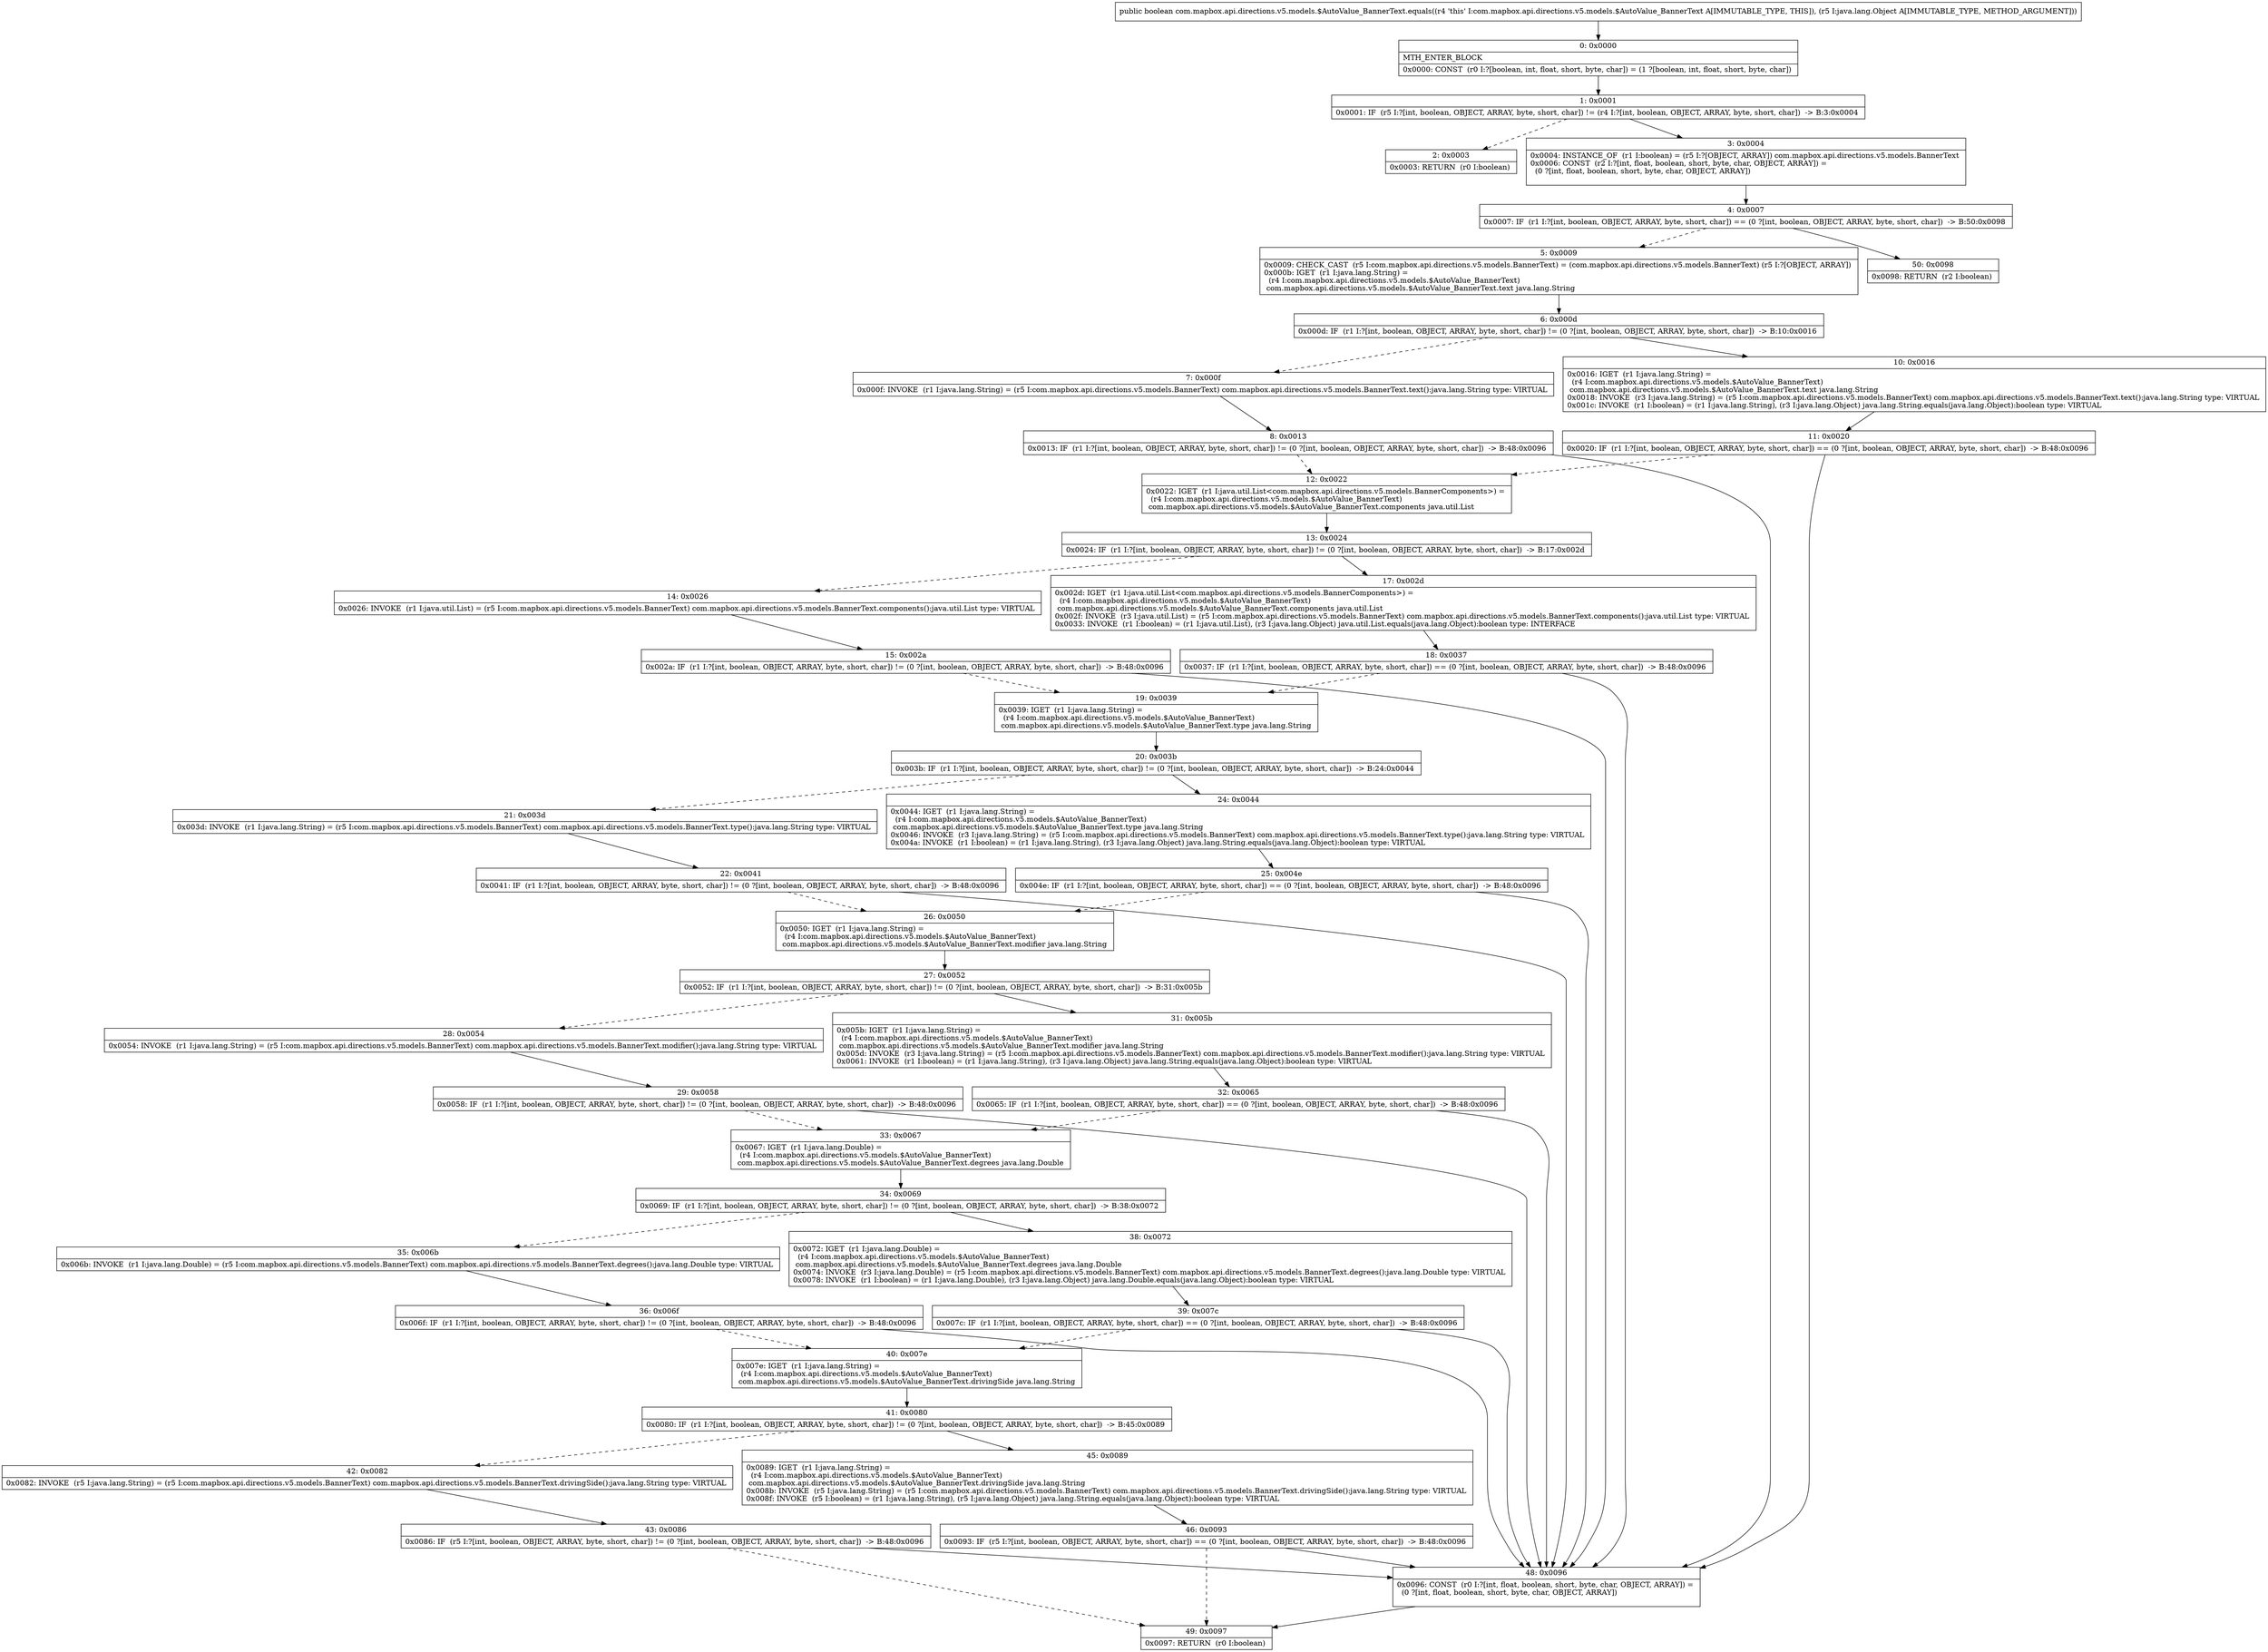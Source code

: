 digraph "CFG forcom.mapbox.api.directions.v5.models.$AutoValue_BannerText.equals(Ljava\/lang\/Object;)Z" {
Node_0 [shape=record,label="{0\:\ 0x0000|MTH_ENTER_BLOCK\l|0x0000: CONST  (r0 I:?[boolean, int, float, short, byte, char]) = (1 ?[boolean, int, float, short, byte, char]) \l}"];
Node_1 [shape=record,label="{1\:\ 0x0001|0x0001: IF  (r5 I:?[int, boolean, OBJECT, ARRAY, byte, short, char]) != (r4 I:?[int, boolean, OBJECT, ARRAY, byte, short, char])  \-\> B:3:0x0004 \l}"];
Node_2 [shape=record,label="{2\:\ 0x0003|0x0003: RETURN  (r0 I:boolean) \l}"];
Node_3 [shape=record,label="{3\:\ 0x0004|0x0004: INSTANCE_OF  (r1 I:boolean) = (r5 I:?[OBJECT, ARRAY]) com.mapbox.api.directions.v5.models.BannerText \l0x0006: CONST  (r2 I:?[int, float, boolean, short, byte, char, OBJECT, ARRAY]) = \l  (0 ?[int, float, boolean, short, byte, char, OBJECT, ARRAY])\l \l}"];
Node_4 [shape=record,label="{4\:\ 0x0007|0x0007: IF  (r1 I:?[int, boolean, OBJECT, ARRAY, byte, short, char]) == (0 ?[int, boolean, OBJECT, ARRAY, byte, short, char])  \-\> B:50:0x0098 \l}"];
Node_5 [shape=record,label="{5\:\ 0x0009|0x0009: CHECK_CAST  (r5 I:com.mapbox.api.directions.v5.models.BannerText) = (com.mapbox.api.directions.v5.models.BannerText) (r5 I:?[OBJECT, ARRAY]) \l0x000b: IGET  (r1 I:java.lang.String) = \l  (r4 I:com.mapbox.api.directions.v5.models.$AutoValue_BannerText)\l com.mapbox.api.directions.v5.models.$AutoValue_BannerText.text java.lang.String \l}"];
Node_6 [shape=record,label="{6\:\ 0x000d|0x000d: IF  (r1 I:?[int, boolean, OBJECT, ARRAY, byte, short, char]) != (0 ?[int, boolean, OBJECT, ARRAY, byte, short, char])  \-\> B:10:0x0016 \l}"];
Node_7 [shape=record,label="{7\:\ 0x000f|0x000f: INVOKE  (r1 I:java.lang.String) = (r5 I:com.mapbox.api.directions.v5.models.BannerText) com.mapbox.api.directions.v5.models.BannerText.text():java.lang.String type: VIRTUAL \l}"];
Node_8 [shape=record,label="{8\:\ 0x0013|0x0013: IF  (r1 I:?[int, boolean, OBJECT, ARRAY, byte, short, char]) != (0 ?[int, boolean, OBJECT, ARRAY, byte, short, char])  \-\> B:48:0x0096 \l}"];
Node_10 [shape=record,label="{10\:\ 0x0016|0x0016: IGET  (r1 I:java.lang.String) = \l  (r4 I:com.mapbox.api.directions.v5.models.$AutoValue_BannerText)\l com.mapbox.api.directions.v5.models.$AutoValue_BannerText.text java.lang.String \l0x0018: INVOKE  (r3 I:java.lang.String) = (r5 I:com.mapbox.api.directions.v5.models.BannerText) com.mapbox.api.directions.v5.models.BannerText.text():java.lang.String type: VIRTUAL \l0x001c: INVOKE  (r1 I:boolean) = (r1 I:java.lang.String), (r3 I:java.lang.Object) java.lang.String.equals(java.lang.Object):boolean type: VIRTUAL \l}"];
Node_11 [shape=record,label="{11\:\ 0x0020|0x0020: IF  (r1 I:?[int, boolean, OBJECT, ARRAY, byte, short, char]) == (0 ?[int, boolean, OBJECT, ARRAY, byte, short, char])  \-\> B:48:0x0096 \l}"];
Node_12 [shape=record,label="{12\:\ 0x0022|0x0022: IGET  (r1 I:java.util.List\<com.mapbox.api.directions.v5.models.BannerComponents\>) = \l  (r4 I:com.mapbox.api.directions.v5.models.$AutoValue_BannerText)\l com.mapbox.api.directions.v5.models.$AutoValue_BannerText.components java.util.List \l}"];
Node_13 [shape=record,label="{13\:\ 0x0024|0x0024: IF  (r1 I:?[int, boolean, OBJECT, ARRAY, byte, short, char]) != (0 ?[int, boolean, OBJECT, ARRAY, byte, short, char])  \-\> B:17:0x002d \l}"];
Node_14 [shape=record,label="{14\:\ 0x0026|0x0026: INVOKE  (r1 I:java.util.List) = (r5 I:com.mapbox.api.directions.v5.models.BannerText) com.mapbox.api.directions.v5.models.BannerText.components():java.util.List type: VIRTUAL \l}"];
Node_15 [shape=record,label="{15\:\ 0x002a|0x002a: IF  (r1 I:?[int, boolean, OBJECT, ARRAY, byte, short, char]) != (0 ?[int, boolean, OBJECT, ARRAY, byte, short, char])  \-\> B:48:0x0096 \l}"];
Node_17 [shape=record,label="{17\:\ 0x002d|0x002d: IGET  (r1 I:java.util.List\<com.mapbox.api.directions.v5.models.BannerComponents\>) = \l  (r4 I:com.mapbox.api.directions.v5.models.$AutoValue_BannerText)\l com.mapbox.api.directions.v5.models.$AutoValue_BannerText.components java.util.List \l0x002f: INVOKE  (r3 I:java.util.List) = (r5 I:com.mapbox.api.directions.v5.models.BannerText) com.mapbox.api.directions.v5.models.BannerText.components():java.util.List type: VIRTUAL \l0x0033: INVOKE  (r1 I:boolean) = (r1 I:java.util.List), (r3 I:java.lang.Object) java.util.List.equals(java.lang.Object):boolean type: INTERFACE \l}"];
Node_18 [shape=record,label="{18\:\ 0x0037|0x0037: IF  (r1 I:?[int, boolean, OBJECT, ARRAY, byte, short, char]) == (0 ?[int, boolean, OBJECT, ARRAY, byte, short, char])  \-\> B:48:0x0096 \l}"];
Node_19 [shape=record,label="{19\:\ 0x0039|0x0039: IGET  (r1 I:java.lang.String) = \l  (r4 I:com.mapbox.api.directions.v5.models.$AutoValue_BannerText)\l com.mapbox.api.directions.v5.models.$AutoValue_BannerText.type java.lang.String \l}"];
Node_20 [shape=record,label="{20\:\ 0x003b|0x003b: IF  (r1 I:?[int, boolean, OBJECT, ARRAY, byte, short, char]) != (0 ?[int, boolean, OBJECT, ARRAY, byte, short, char])  \-\> B:24:0x0044 \l}"];
Node_21 [shape=record,label="{21\:\ 0x003d|0x003d: INVOKE  (r1 I:java.lang.String) = (r5 I:com.mapbox.api.directions.v5.models.BannerText) com.mapbox.api.directions.v5.models.BannerText.type():java.lang.String type: VIRTUAL \l}"];
Node_22 [shape=record,label="{22\:\ 0x0041|0x0041: IF  (r1 I:?[int, boolean, OBJECT, ARRAY, byte, short, char]) != (0 ?[int, boolean, OBJECT, ARRAY, byte, short, char])  \-\> B:48:0x0096 \l}"];
Node_24 [shape=record,label="{24\:\ 0x0044|0x0044: IGET  (r1 I:java.lang.String) = \l  (r4 I:com.mapbox.api.directions.v5.models.$AutoValue_BannerText)\l com.mapbox.api.directions.v5.models.$AutoValue_BannerText.type java.lang.String \l0x0046: INVOKE  (r3 I:java.lang.String) = (r5 I:com.mapbox.api.directions.v5.models.BannerText) com.mapbox.api.directions.v5.models.BannerText.type():java.lang.String type: VIRTUAL \l0x004a: INVOKE  (r1 I:boolean) = (r1 I:java.lang.String), (r3 I:java.lang.Object) java.lang.String.equals(java.lang.Object):boolean type: VIRTUAL \l}"];
Node_25 [shape=record,label="{25\:\ 0x004e|0x004e: IF  (r1 I:?[int, boolean, OBJECT, ARRAY, byte, short, char]) == (0 ?[int, boolean, OBJECT, ARRAY, byte, short, char])  \-\> B:48:0x0096 \l}"];
Node_26 [shape=record,label="{26\:\ 0x0050|0x0050: IGET  (r1 I:java.lang.String) = \l  (r4 I:com.mapbox.api.directions.v5.models.$AutoValue_BannerText)\l com.mapbox.api.directions.v5.models.$AutoValue_BannerText.modifier java.lang.String \l}"];
Node_27 [shape=record,label="{27\:\ 0x0052|0x0052: IF  (r1 I:?[int, boolean, OBJECT, ARRAY, byte, short, char]) != (0 ?[int, boolean, OBJECT, ARRAY, byte, short, char])  \-\> B:31:0x005b \l}"];
Node_28 [shape=record,label="{28\:\ 0x0054|0x0054: INVOKE  (r1 I:java.lang.String) = (r5 I:com.mapbox.api.directions.v5.models.BannerText) com.mapbox.api.directions.v5.models.BannerText.modifier():java.lang.String type: VIRTUAL \l}"];
Node_29 [shape=record,label="{29\:\ 0x0058|0x0058: IF  (r1 I:?[int, boolean, OBJECT, ARRAY, byte, short, char]) != (0 ?[int, boolean, OBJECT, ARRAY, byte, short, char])  \-\> B:48:0x0096 \l}"];
Node_31 [shape=record,label="{31\:\ 0x005b|0x005b: IGET  (r1 I:java.lang.String) = \l  (r4 I:com.mapbox.api.directions.v5.models.$AutoValue_BannerText)\l com.mapbox.api.directions.v5.models.$AutoValue_BannerText.modifier java.lang.String \l0x005d: INVOKE  (r3 I:java.lang.String) = (r5 I:com.mapbox.api.directions.v5.models.BannerText) com.mapbox.api.directions.v5.models.BannerText.modifier():java.lang.String type: VIRTUAL \l0x0061: INVOKE  (r1 I:boolean) = (r1 I:java.lang.String), (r3 I:java.lang.Object) java.lang.String.equals(java.lang.Object):boolean type: VIRTUAL \l}"];
Node_32 [shape=record,label="{32\:\ 0x0065|0x0065: IF  (r1 I:?[int, boolean, OBJECT, ARRAY, byte, short, char]) == (0 ?[int, boolean, OBJECT, ARRAY, byte, short, char])  \-\> B:48:0x0096 \l}"];
Node_33 [shape=record,label="{33\:\ 0x0067|0x0067: IGET  (r1 I:java.lang.Double) = \l  (r4 I:com.mapbox.api.directions.v5.models.$AutoValue_BannerText)\l com.mapbox.api.directions.v5.models.$AutoValue_BannerText.degrees java.lang.Double \l}"];
Node_34 [shape=record,label="{34\:\ 0x0069|0x0069: IF  (r1 I:?[int, boolean, OBJECT, ARRAY, byte, short, char]) != (0 ?[int, boolean, OBJECT, ARRAY, byte, short, char])  \-\> B:38:0x0072 \l}"];
Node_35 [shape=record,label="{35\:\ 0x006b|0x006b: INVOKE  (r1 I:java.lang.Double) = (r5 I:com.mapbox.api.directions.v5.models.BannerText) com.mapbox.api.directions.v5.models.BannerText.degrees():java.lang.Double type: VIRTUAL \l}"];
Node_36 [shape=record,label="{36\:\ 0x006f|0x006f: IF  (r1 I:?[int, boolean, OBJECT, ARRAY, byte, short, char]) != (0 ?[int, boolean, OBJECT, ARRAY, byte, short, char])  \-\> B:48:0x0096 \l}"];
Node_38 [shape=record,label="{38\:\ 0x0072|0x0072: IGET  (r1 I:java.lang.Double) = \l  (r4 I:com.mapbox.api.directions.v5.models.$AutoValue_BannerText)\l com.mapbox.api.directions.v5.models.$AutoValue_BannerText.degrees java.lang.Double \l0x0074: INVOKE  (r3 I:java.lang.Double) = (r5 I:com.mapbox.api.directions.v5.models.BannerText) com.mapbox.api.directions.v5.models.BannerText.degrees():java.lang.Double type: VIRTUAL \l0x0078: INVOKE  (r1 I:boolean) = (r1 I:java.lang.Double), (r3 I:java.lang.Object) java.lang.Double.equals(java.lang.Object):boolean type: VIRTUAL \l}"];
Node_39 [shape=record,label="{39\:\ 0x007c|0x007c: IF  (r1 I:?[int, boolean, OBJECT, ARRAY, byte, short, char]) == (0 ?[int, boolean, OBJECT, ARRAY, byte, short, char])  \-\> B:48:0x0096 \l}"];
Node_40 [shape=record,label="{40\:\ 0x007e|0x007e: IGET  (r1 I:java.lang.String) = \l  (r4 I:com.mapbox.api.directions.v5.models.$AutoValue_BannerText)\l com.mapbox.api.directions.v5.models.$AutoValue_BannerText.drivingSide java.lang.String \l}"];
Node_41 [shape=record,label="{41\:\ 0x0080|0x0080: IF  (r1 I:?[int, boolean, OBJECT, ARRAY, byte, short, char]) != (0 ?[int, boolean, OBJECT, ARRAY, byte, short, char])  \-\> B:45:0x0089 \l}"];
Node_42 [shape=record,label="{42\:\ 0x0082|0x0082: INVOKE  (r5 I:java.lang.String) = (r5 I:com.mapbox.api.directions.v5.models.BannerText) com.mapbox.api.directions.v5.models.BannerText.drivingSide():java.lang.String type: VIRTUAL \l}"];
Node_43 [shape=record,label="{43\:\ 0x0086|0x0086: IF  (r5 I:?[int, boolean, OBJECT, ARRAY, byte, short, char]) != (0 ?[int, boolean, OBJECT, ARRAY, byte, short, char])  \-\> B:48:0x0096 \l}"];
Node_45 [shape=record,label="{45\:\ 0x0089|0x0089: IGET  (r1 I:java.lang.String) = \l  (r4 I:com.mapbox.api.directions.v5.models.$AutoValue_BannerText)\l com.mapbox.api.directions.v5.models.$AutoValue_BannerText.drivingSide java.lang.String \l0x008b: INVOKE  (r5 I:java.lang.String) = (r5 I:com.mapbox.api.directions.v5.models.BannerText) com.mapbox.api.directions.v5.models.BannerText.drivingSide():java.lang.String type: VIRTUAL \l0x008f: INVOKE  (r5 I:boolean) = (r1 I:java.lang.String), (r5 I:java.lang.Object) java.lang.String.equals(java.lang.Object):boolean type: VIRTUAL \l}"];
Node_46 [shape=record,label="{46\:\ 0x0093|0x0093: IF  (r5 I:?[int, boolean, OBJECT, ARRAY, byte, short, char]) == (0 ?[int, boolean, OBJECT, ARRAY, byte, short, char])  \-\> B:48:0x0096 \l}"];
Node_48 [shape=record,label="{48\:\ 0x0096|0x0096: CONST  (r0 I:?[int, float, boolean, short, byte, char, OBJECT, ARRAY]) = \l  (0 ?[int, float, boolean, short, byte, char, OBJECT, ARRAY])\l \l}"];
Node_49 [shape=record,label="{49\:\ 0x0097|0x0097: RETURN  (r0 I:boolean) \l}"];
Node_50 [shape=record,label="{50\:\ 0x0098|0x0098: RETURN  (r2 I:boolean) \l}"];
MethodNode[shape=record,label="{public boolean com.mapbox.api.directions.v5.models.$AutoValue_BannerText.equals((r4 'this' I:com.mapbox.api.directions.v5.models.$AutoValue_BannerText A[IMMUTABLE_TYPE, THIS]), (r5 I:java.lang.Object A[IMMUTABLE_TYPE, METHOD_ARGUMENT])) }"];
MethodNode -> Node_0;
Node_0 -> Node_1;
Node_1 -> Node_2[style=dashed];
Node_1 -> Node_3;
Node_3 -> Node_4;
Node_4 -> Node_5[style=dashed];
Node_4 -> Node_50;
Node_5 -> Node_6;
Node_6 -> Node_7[style=dashed];
Node_6 -> Node_10;
Node_7 -> Node_8;
Node_8 -> Node_48;
Node_8 -> Node_12[style=dashed];
Node_10 -> Node_11;
Node_11 -> Node_12[style=dashed];
Node_11 -> Node_48;
Node_12 -> Node_13;
Node_13 -> Node_14[style=dashed];
Node_13 -> Node_17;
Node_14 -> Node_15;
Node_15 -> Node_48;
Node_15 -> Node_19[style=dashed];
Node_17 -> Node_18;
Node_18 -> Node_19[style=dashed];
Node_18 -> Node_48;
Node_19 -> Node_20;
Node_20 -> Node_21[style=dashed];
Node_20 -> Node_24;
Node_21 -> Node_22;
Node_22 -> Node_48;
Node_22 -> Node_26[style=dashed];
Node_24 -> Node_25;
Node_25 -> Node_26[style=dashed];
Node_25 -> Node_48;
Node_26 -> Node_27;
Node_27 -> Node_28[style=dashed];
Node_27 -> Node_31;
Node_28 -> Node_29;
Node_29 -> Node_48;
Node_29 -> Node_33[style=dashed];
Node_31 -> Node_32;
Node_32 -> Node_33[style=dashed];
Node_32 -> Node_48;
Node_33 -> Node_34;
Node_34 -> Node_35[style=dashed];
Node_34 -> Node_38;
Node_35 -> Node_36;
Node_36 -> Node_48;
Node_36 -> Node_40[style=dashed];
Node_38 -> Node_39;
Node_39 -> Node_40[style=dashed];
Node_39 -> Node_48;
Node_40 -> Node_41;
Node_41 -> Node_42[style=dashed];
Node_41 -> Node_45;
Node_42 -> Node_43;
Node_43 -> Node_48;
Node_43 -> Node_49[style=dashed];
Node_45 -> Node_46;
Node_46 -> Node_48;
Node_46 -> Node_49[style=dashed];
Node_48 -> Node_49;
}

